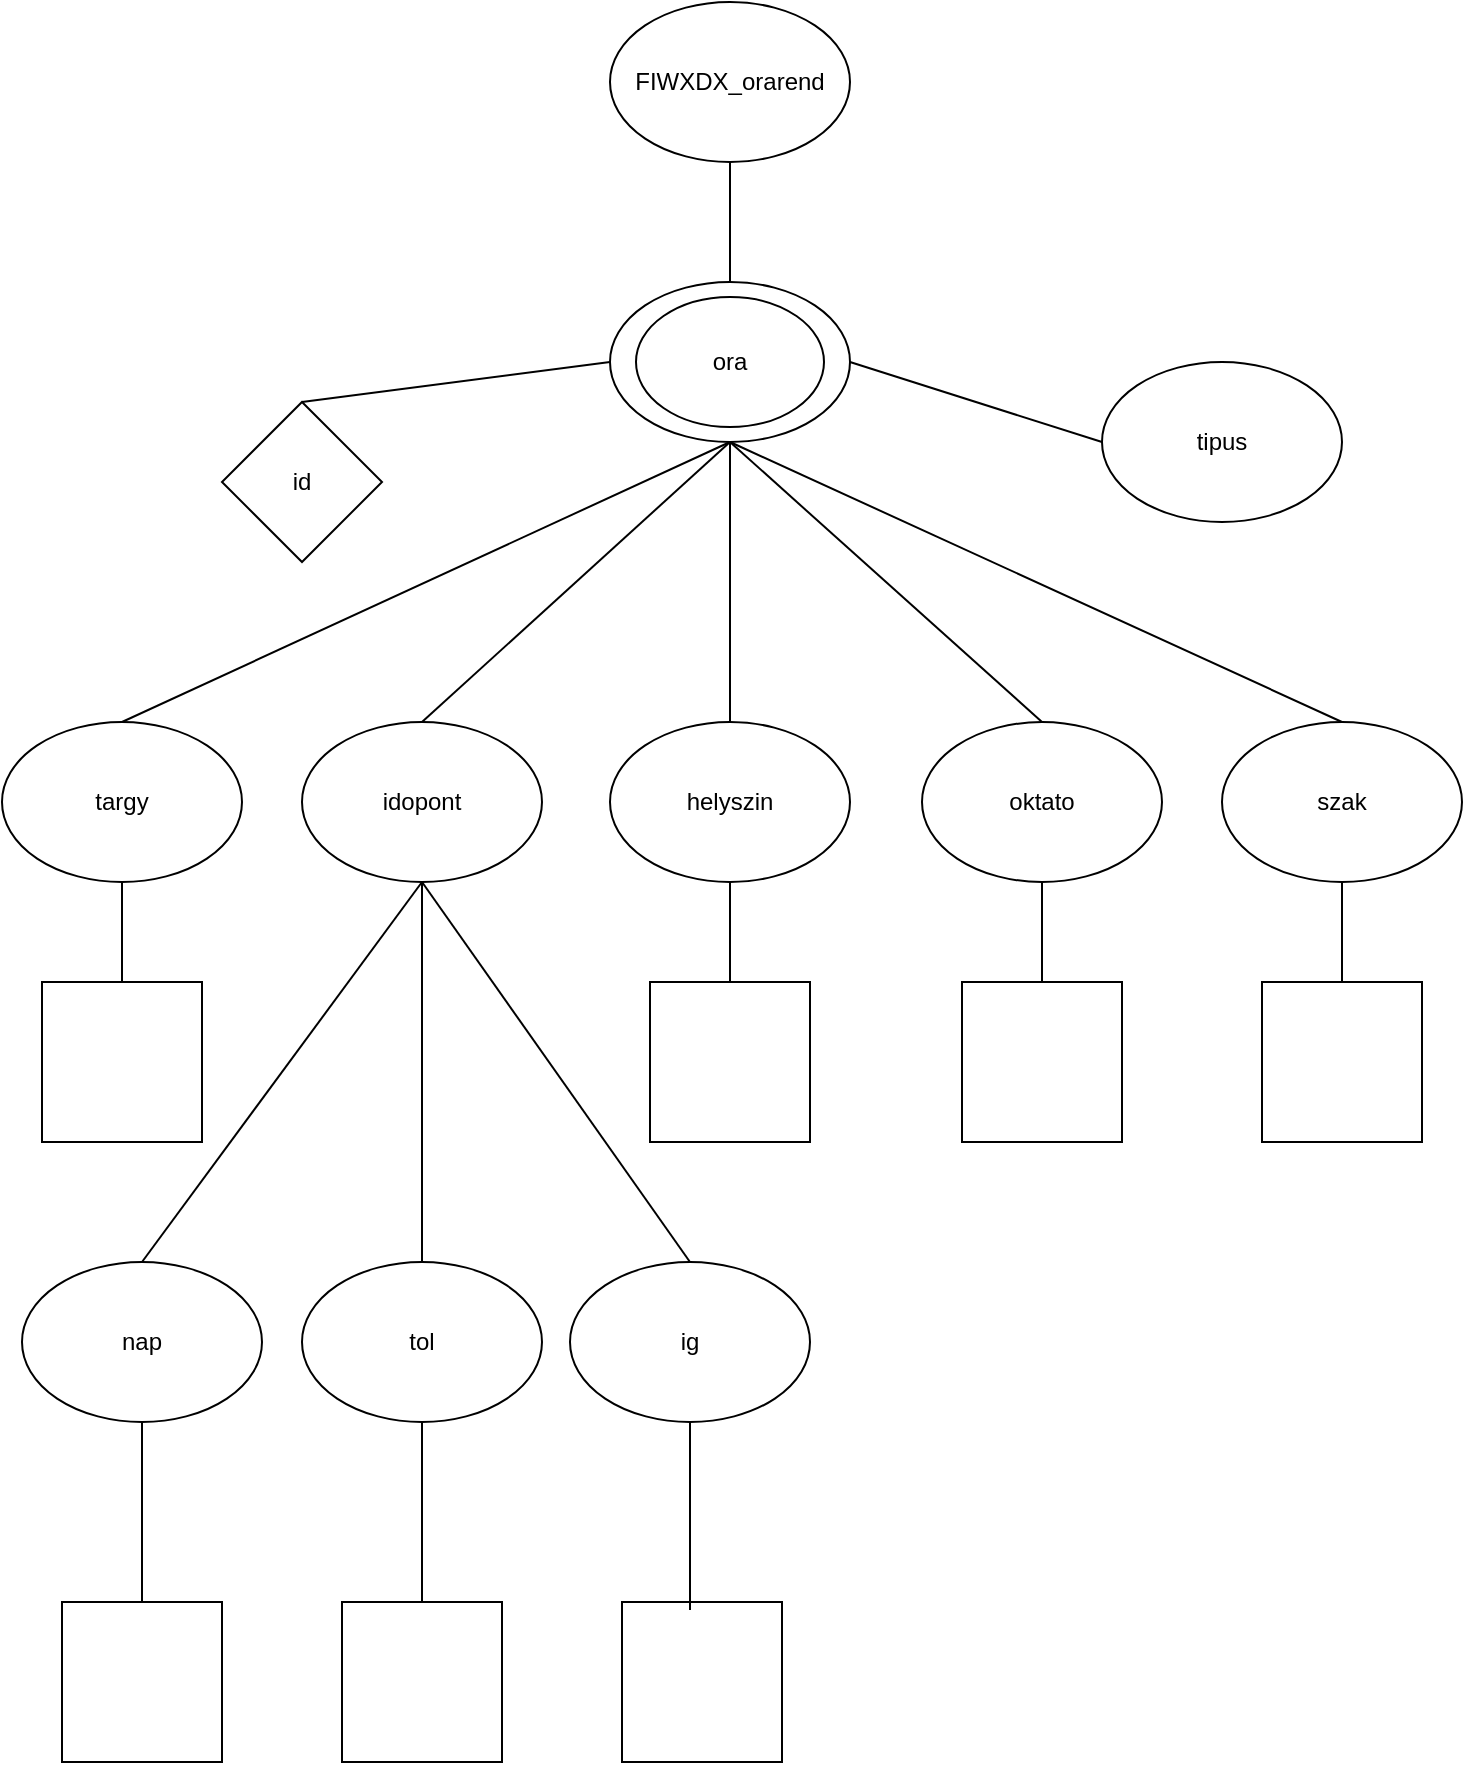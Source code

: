 <mxfile version="28.2.5">
  <diagram name="1 oldal" id="DP70GeU2ns17dTmna_sU">
    <mxGraphModel dx="2058" dy="786" grid="1" gridSize="10" guides="1" tooltips="1" connect="1" arrows="1" fold="1" page="1" pageScale="1" pageWidth="827" pageHeight="1169" math="0" shadow="0">
      <root>
        <mxCell id="0" />
        <mxCell id="1" parent="0" />
        <mxCell id="LpiLq-O4aqDzNw859y_h-27" style="edgeStyle=none;rounded=0;orthogonalLoop=1;jettySize=auto;html=1;entryX=0.5;entryY=0;entryDx=0;entryDy=0;endArrow=none;endFill=0;" parent="1" source="LpiLq-O4aqDzNw859y_h-1" target="LpiLq-O4aqDzNw859y_h-2" edge="1">
          <mxGeometry relative="1" as="geometry" />
        </mxCell>
        <mxCell id="LpiLq-O4aqDzNw859y_h-1" value="FIWXDX_orarend" style="ellipse;whiteSpace=wrap;html=1;" parent="1" vertex="1">
          <mxGeometry x="354" y="90" width="120" height="80" as="geometry" />
        </mxCell>
        <mxCell id="LpiLq-O4aqDzNw859y_h-32" style="edgeStyle=none;rounded=0;orthogonalLoop=1;jettySize=auto;html=1;exitX=0.5;exitY=1;exitDx=0;exitDy=0;entryX=0.5;entryY=0;entryDx=0;entryDy=0;endArrow=none;endFill=0;" parent="1" source="LpiLq-O4aqDzNw859y_h-2" target="LpiLq-O4aqDzNw859y_h-7" edge="1">
          <mxGeometry relative="1" as="geometry" />
        </mxCell>
        <mxCell id="LpiLq-O4aqDzNw859y_h-33" style="edgeStyle=none;rounded=0;orthogonalLoop=1;jettySize=auto;html=1;exitX=0.5;exitY=1;exitDx=0;exitDy=0;entryX=0.5;entryY=0;entryDx=0;entryDy=0;endArrow=none;endFill=0;" parent="1" source="LpiLq-O4aqDzNw859y_h-2" target="LpiLq-O4aqDzNw859y_h-8" edge="1">
          <mxGeometry relative="1" as="geometry" />
        </mxCell>
        <mxCell id="LpiLq-O4aqDzNw859y_h-34" style="edgeStyle=none;rounded=0;orthogonalLoop=1;jettySize=auto;html=1;exitX=0.5;exitY=1;exitDx=0;exitDy=0;entryX=0.5;entryY=0;entryDx=0;entryDy=0;endArrow=none;endFill=0;" parent="1" source="LpiLq-O4aqDzNw859y_h-2" target="LpiLq-O4aqDzNw859y_h-9" edge="1">
          <mxGeometry relative="1" as="geometry" />
        </mxCell>
        <mxCell id="LpiLq-O4aqDzNw859y_h-35" style="edgeStyle=none;rounded=0;orthogonalLoop=1;jettySize=auto;html=1;exitX=0.5;exitY=1;exitDx=0;exitDy=0;entryX=0.5;entryY=0;entryDx=0;entryDy=0;endArrow=none;endFill=0;" parent="1" source="LpiLq-O4aqDzNw859y_h-2" target="LpiLq-O4aqDzNw859y_h-10" edge="1">
          <mxGeometry relative="1" as="geometry" />
        </mxCell>
        <mxCell id="LpiLq-O4aqDzNw859y_h-47" style="edgeStyle=none;rounded=0;orthogonalLoop=1;jettySize=auto;html=1;exitX=0;exitY=0.5;exitDx=0;exitDy=0;entryX=0.5;entryY=0;entryDx=0;entryDy=0;endArrow=none;endFill=0;" parent="1" source="LpiLq-O4aqDzNw859y_h-2" target="LpiLq-O4aqDzNw859y_h-4" edge="1">
          <mxGeometry relative="1" as="geometry" />
        </mxCell>
        <mxCell id="LpiLq-O4aqDzNw859y_h-48" style="edgeStyle=none;rounded=0;orthogonalLoop=1;jettySize=auto;html=1;exitX=1;exitY=0.5;exitDx=0;exitDy=0;entryX=0;entryY=0.5;entryDx=0;entryDy=0;endArrow=none;endFill=0;" parent="1" source="LpiLq-O4aqDzNw859y_h-2" target="tAFEl8GoMdRoqBJ_oZRh-1" edge="1">
          <mxGeometry relative="1" as="geometry">
            <mxPoint x="620" y="290" as="targetPoint" />
          </mxGeometry>
        </mxCell>
        <mxCell id="LpiLq-O4aqDzNw859y_h-2" value="" style="ellipse;whiteSpace=wrap;html=1;" parent="1" vertex="1">
          <mxGeometry x="354" y="230" width="120" height="80" as="geometry" />
        </mxCell>
        <mxCell id="LpiLq-O4aqDzNw859y_h-31" style="edgeStyle=none;rounded=0;orthogonalLoop=1;jettySize=auto;html=1;entryX=0.5;entryY=0;entryDx=0;entryDy=0;exitX=0.5;exitY=1;exitDx=0;exitDy=0;endArrow=none;endFill=0;" parent="1" source="LpiLq-O4aqDzNw859y_h-2" target="LpiLq-O4aqDzNw859y_h-6" edge="1">
          <mxGeometry relative="1" as="geometry">
            <mxPoint x="310" y="400" as="sourcePoint" />
          </mxGeometry>
        </mxCell>
        <mxCell id="LpiLq-O4aqDzNw859y_h-3" value="ora" style="ellipse;whiteSpace=wrap;html=1;" parent="1" vertex="1">
          <mxGeometry x="367" y="237.5" width="94" height="65" as="geometry" />
        </mxCell>
        <mxCell id="LpiLq-O4aqDzNw859y_h-4" value="id" style="rhombus;whiteSpace=wrap;html=1;" parent="1" vertex="1">
          <mxGeometry x="160" y="290" width="80" height="80" as="geometry" />
        </mxCell>
        <mxCell id="LpiLq-O4aqDzNw859y_h-36" style="edgeStyle=none;rounded=0;orthogonalLoop=1;jettySize=auto;html=1;exitX=0.5;exitY=1;exitDx=0;exitDy=0;entryX=0.5;entryY=0;entryDx=0;entryDy=0;endArrow=none;endFill=0;" parent="1" source="LpiLq-O4aqDzNw859y_h-6" target="LpiLq-O4aqDzNw859y_h-14" edge="1">
          <mxGeometry relative="1" as="geometry" />
        </mxCell>
        <mxCell id="LpiLq-O4aqDzNw859y_h-6" value="targy" style="ellipse;whiteSpace=wrap;html=1;" parent="1" vertex="1">
          <mxGeometry x="50" y="450" width="120" height="80" as="geometry" />
        </mxCell>
        <mxCell id="LpiLq-O4aqDzNw859y_h-37" style="edgeStyle=none;rounded=0;orthogonalLoop=1;jettySize=auto;html=1;exitX=0.5;exitY=1;exitDx=0;exitDy=0;entryX=0.5;entryY=0;entryDx=0;entryDy=0;endArrow=none;endFill=0;" parent="1" source="LpiLq-O4aqDzNw859y_h-7" target="LpiLq-O4aqDzNw859y_h-11" edge="1">
          <mxGeometry relative="1" as="geometry" />
        </mxCell>
        <mxCell id="LpiLq-O4aqDzNw859y_h-38" style="edgeStyle=none;rounded=0;orthogonalLoop=1;jettySize=auto;html=1;exitX=0.5;exitY=1;exitDx=0;exitDy=0;entryX=0.5;entryY=0;entryDx=0;entryDy=0;endArrow=none;endFill=0;" parent="1" source="LpiLq-O4aqDzNw859y_h-7" target="LpiLq-O4aqDzNw859y_h-12" edge="1">
          <mxGeometry relative="1" as="geometry" />
        </mxCell>
        <mxCell id="LpiLq-O4aqDzNw859y_h-39" style="edgeStyle=none;rounded=0;orthogonalLoop=1;jettySize=auto;html=1;exitX=0.5;exitY=1;exitDx=0;exitDy=0;entryX=0.5;entryY=0;entryDx=0;entryDy=0;endArrow=none;endFill=0;" parent="1" source="LpiLq-O4aqDzNw859y_h-7" target="LpiLq-O4aqDzNw859y_h-13" edge="1">
          <mxGeometry relative="1" as="geometry" />
        </mxCell>
        <mxCell id="LpiLq-O4aqDzNw859y_h-7" value="idopont" style="ellipse;whiteSpace=wrap;html=1;" parent="1" vertex="1">
          <mxGeometry x="200" y="450" width="120" height="80" as="geometry" />
        </mxCell>
        <mxCell id="LpiLq-O4aqDzNw859y_h-40" style="edgeStyle=none;rounded=0;orthogonalLoop=1;jettySize=auto;html=1;exitX=0.5;exitY=1;exitDx=0;exitDy=0;entryX=0.5;entryY=0;entryDx=0;entryDy=0;endArrow=none;endFill=0;" parent="1" source="LpiLq-O4aqDzNw859y_h-8" target="LpiLq-O4aqDzNw859y_h-15" edge="1">
          <mxGeometry relative="1" as="geometry" />
        </mxCell>
        <mxCell id="LpiLq-O4aqDzNw859y_h-8" value="helyszin" style="ellipse;whiteSpace=wrap;html=1;" parent="1" vertex="1">
          <mxGeometry x="354" y="450" width="120" height="80" as="geometry" />
        </mxCell>
        <mxCell id="LpiLq-O4aqDzNw859y_h-41" style="edgeStyle=none;rounded=0;orthogonalLoop=1;jettySize=auto;html=1;exitX=0.5;exitY=1;exitDx=0;exitDy=0;entryX=0.5;entryY=0;entryDx=0;entryDy=0;endArrow=none;endFill=0;" parent="1" source="LpiLq-O4aqDzNw859y_h-9" target="LpiLq-O4aqDzNw859y_h-16" edge="1">
          <mxGeometry relative="1" as="geometry" />
        </mxCell>
        <mxCell id="LpiLq-O4aqDzNw859y_h-9" value="oktato" style="ellipse;whiteSpace=wrap;html=1;" parent="1" vertex="1">
          <mxGeometry x="510" y="450" width="120" height="80" as="geometry" />
        </mxCell>
        <mxCell id="LpiLq-O4aqDzNw859y_h-42" style="edgeStyle=none;rounded=0;orthogonalLoop=1;jettySize=auto;html=1;exitX=0.5;exitY=1;exitDx=0;exitDy=0;entryX=0.5;entryY=0;entryDx=0;entryDy=0;endArrow=none;endFill=0;" parent="1" source="LpiLq-O4aqDzNw859y_h-10" target="LpiLq-O4aqDzNw859y_h-17" edge="1">
          <mxGeometry relative="1" as="geometry" />
        </mxCell>
        <mxCell id="LpiLq-O4aqDzNw859y_h-10" value="szak" style="ellipse;whiteSpace=wrap;html=1;" parent="1" vertex="1">
          <mxGeometry x="660" y="450" width="120" height="80" as="geometry" />
        </mxCell>
        <mxCell id="LpiLq-O4aqDzNw859y_h-43" style="edgeStyle=none;rounded=0;orthogonalLoop=1;jettySize=auto;html=1;exitX=0.5;exitY=1;exitDx=0;exitDy=0;entryX=0.5;entryY=0;entryDx=0;entryDy=0;endArrow=none;endFill=0;" parent="1" source="LpiLq-O4aqDzNw859y_h-11" target="LpiLq-O4aqDzNw859y_h-22" edge="1">
          <mxGeometry relative="1" as="geometry" />
        </mxCell>
        <mxCell id="LpiLq-O4aqDzNw859y_h-11" value="nap" style="ellipse;whiteSpace=wrap;html=1;" parent="1" vertex="1">
          <mxGeometry x="60" y="720" width="120" height="80" as="geometry" />
        </mxCell>
        <mxCell id="LpiLq-O4aqDzNw859y_h-44" style="edgeStyle=none;rounded=0;orthogonalLoop=1;jettySize=auto;html=1;exitX=0.5;exitY=1;exitDx=0;exitDy=0;entryX=0.5;entryY=0;entryDx=0;entryDy=0;startArrow=none;startFill=0;endArrow=none;endFill=0;" parent="1" source="LpiLq-O4aqDzNw859y_h-12" target="LpiLq-O4aqDzNw859y_h-23" edge="1">
          <mxGeometry relative="1" as="geometry" />
        </mxCell>
        <mxCell id="LpiLq-O4aqDzNw859y_h-12" value="tol" style="ellipse;whiteSpace=wrap;html=1;" parent="1" vertex="1">
          <mxGeometry x="200" y="720" width="120" height="80" as="geometry" />
        </mxCell>
        <mxCell id="LpiLq-O4aqDzNw859y_h-13" value="ig" style="ellipse;whiteSpace=wrap;html=1;" parent="1" vertex="1">
          <mxGeometry x="334" y="720" width="120" height="80" as="geometry" />
        </mxCell>
        <mxCell id="LpiLq-O4aqDzNw859y_h-14" value="" style="whiteSpace=wrap;html=1;aspect=fixed;" parent="1" vertex="1">
          <mxGeometry x="70" y="580" width="80" height="80" as="geometry" />
        </mxCell>
        <mxCell id="LpiLq-O4aqDzNw859y_h-15" value="" style="whiteSpace=wrap;html=1;aspect=fixed;" parent="1" vertex="1">
          <mxGeometry x="374" y="580" width="80" height="80" as="geometry" />
        </mxCell>
        <mxCell id="LpiLq-O4aqDzNw859y_h-16" value="" style="whiteSpace=wrap;html=1;aspect=fixed;" parent="1" vertex="1">
          <mxGeometry x="530" y="580" width="80" height="80" as="geometry" />
        </mxCell>
        <mxCell id="LpiLq-O4aqDzNw859y_h-17" value="" style="whiteSpace=wrap;html=1;aspect=fixed;" parent="1" vertex="1">
          <mxGeometry x="680" y="580" width="80" height="80" as="geometry" />
        </mxCell>
        <mxCell id="LpiLq-O4aqDzNw859y_h-22" value="" style="whiteSpace=wrap;html=1;aspect=fixed;" parent="1" vertex="1">
          <mxGeometry x="80" y="890" width="80" height="80" as="geometry" />
        </mxCell>
        <mxCell id="LpiLq-O4aqDzNw859y_h-23" value="" style="whiteSpace=wrap;html=1;aspect=fixed;" parent="1" vertex="1">
          <mxGeometry x="220" y="890" width="80" height="80" as="geometry" />
        </mxCell>
        <mxCell id="LpiLq-O4aqDzNw859y_h-24" value="" style="whiteSpace=wrap;html=1;aspect=fixed;" parent="1" vertex="1">
          <mxGeometry x="360" y="890" width="80" height="80" as="geometry" />
        </mxCell>
        <mxCell id="LpiLq-O4aqDzNw859y_h-26" style="edgeStyle=none;rounded=0;orthogonalLoop=1;jettySize=auto;html=1;entryX=0.5;entryY=1;entryDx=0;entryDy=0;" parent="1" source="LpiLq-O4aqDzNw859y_h-14" target="LpiLq-O4aqDzNw859y_h-14" edge="1">
          <mxGeometry relative="1" as="geometry" />
        </mxCell>
        <mxCell id="LpiLq-O4aqDzNw859y_h-45" style="edgeStyle=none;rounded=0;orthogonalLoop=1;jettySize=auto;html=1;exitX=0.5;exitY=1;exitDx=0;exitDy=0;entryX=0.425;entryY=0.05;entryDx=0;entryDy=0;entryPerimeter=0;startArrow=none;startFill=0;endArrow=none;endFill=0;" parent="1" source="LpiLq-O4aqDzNw859y_h-13" target="LpiLq-O4aqDzNw859y_h-24" edge="1">
          <mxGeometry relative="1" as="geometry" />
        </mxCell>
        <mxCell id="tAFEl8GoMdRoqBJ_oZRh-1" value="tipus" style="ellipse;whiteSpace=wrap;html=1;" vertex="1" parent="1">
          <mxGeometry x="600" y="270" width="120" height="80" as="geometry" />
        </mxCell>
      </root>
    </mxGraphModel>
  </diagram>
</mxfile>
